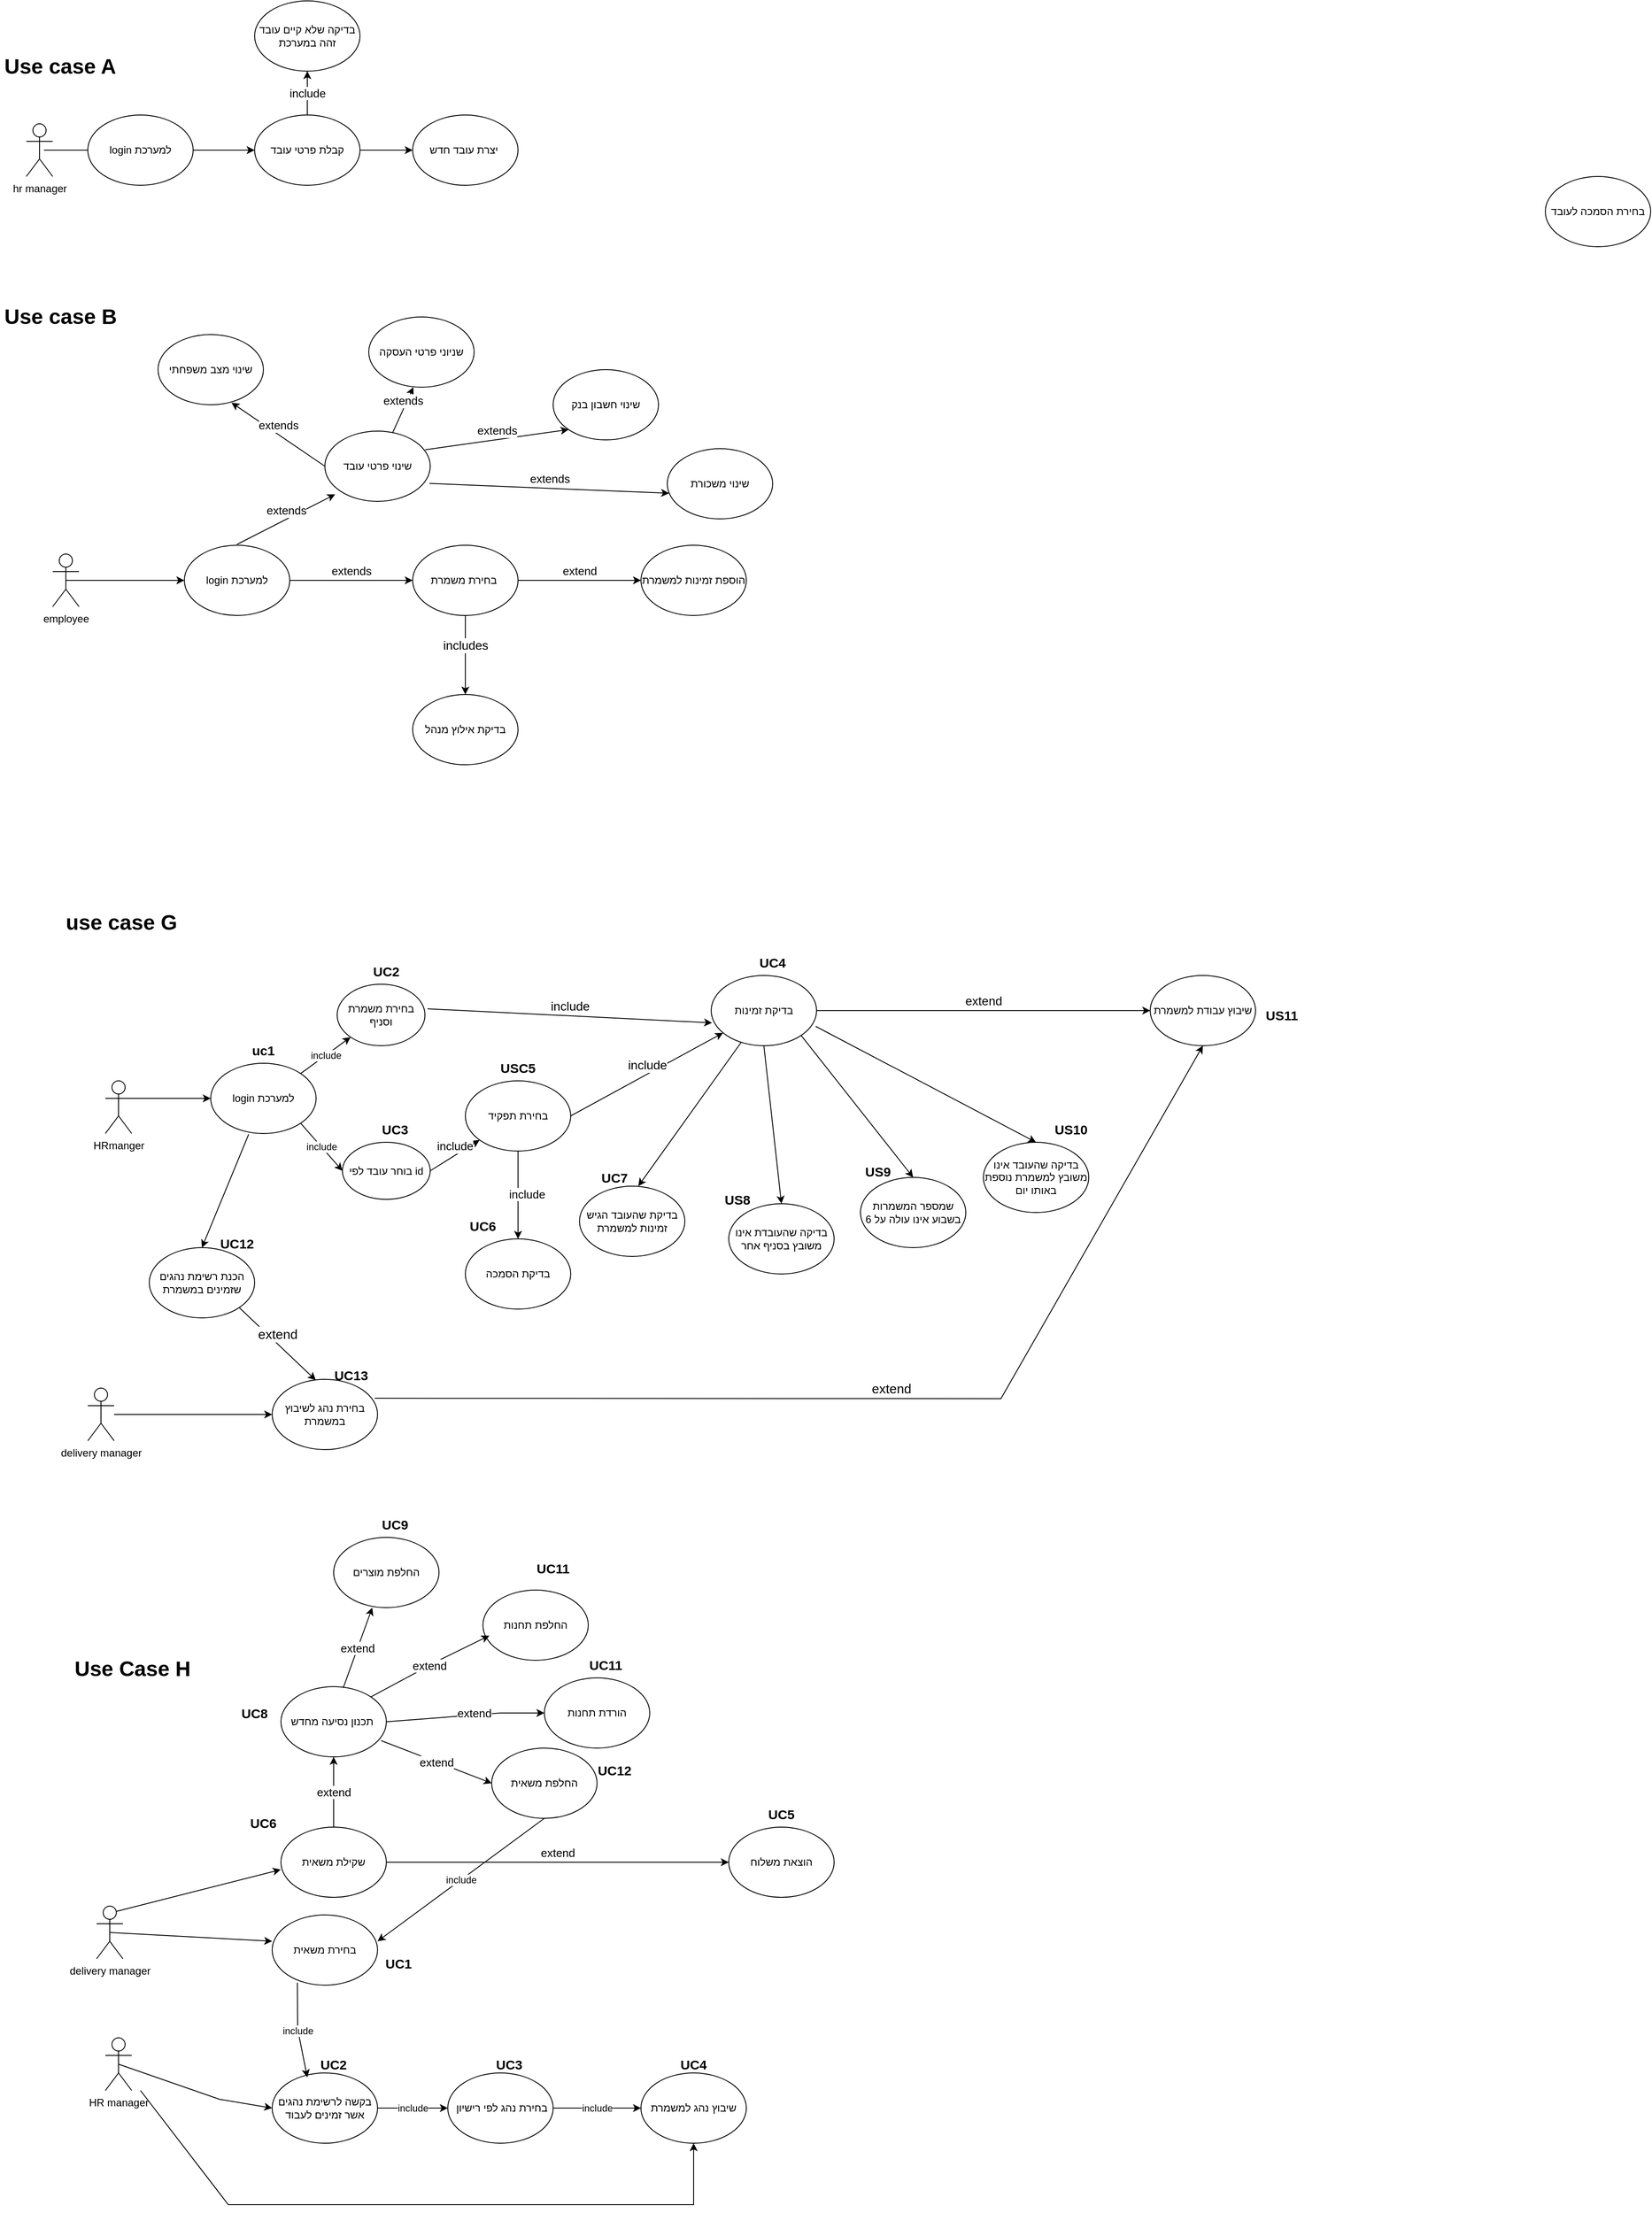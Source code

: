 <mxfile version="21.2.2" type="device">
  <diagram name="‫עמוד-1‬" id="9fCrIvGuDCoZxuhEc6fo">
    <mxGraphModel dx="1290" dy="1750" grid="1" gridSize="10" guides="1" tooltips="1" connect="1" arrows="1" fold="1" page="1" pageScale="1" pageWidth="827" pageHeight="1169" math="0" shadow="0">
      <root>
        <mxCell id="0" />
        <mxCell id="1" parent="0" />
        <mxCell id="LQusZBxUrNY0tpM4PHE5-1" value="HRmanger" style="shape=umlActor;verticalLabelPosition=bottom;verticalAlign=top;html=1;outlineConnect=0;" parent="1" vertex="1">
          <mxGeometry x="120" y="530" width="30" height="60" as="geometry" />
        </mxCell>
        <mxCell id="LQusZBxUrNY0tpM4PHE5-2" value="" style="endArrow=classic;html=1;rounded=0;" parent="1" edge="1">
          <mxGeometry width="50" height="50" relative="1" as="geometry">
            <mxPoint x="140" y="550" as="sourcePoint" />
            <mxPoint x="240" y="550" as="targetPoint" />
          </mxGeometry>
        </mxCell>
        <mxCell id="LQusZBxUrNY0tpM4PHE5-3" value="login למערכת" style="ellipse;whiteSpace=wrap;html=1;" parent="1" vertex="1">
          <mxGeometry x="240" y="510" width="120" height="80" as="geometry" />
        </mxCell>
        <mxCell id="LQusZBxUrNY0tpM4PHE5-5" value="include" style="endArrow=classic;html=1;rounded=0;exitX=1;exitY=1;exitDx=0;exitDy=0;entryX=0;entryY=0.5;entryDx=0;entryDy=0;" parent="1" source="LQusZBxUrNY0tpM4PHE5-3" target="LQusZBxUrNY0tpM4PHE5-8" edge="1">
          <mxGeometry width="50" height="50" relative="1" as="geometry">
            <mxPoint x="460" y="590" as="sourcePoint" />
            <mxPoint x="470" y="550" as="targetPoint" />
          </mxGeometry>
        </mxCell>
        <mxCell id="LQusZBxUrNY0tpM4PHE5-6" value="include" style="endArrow=classic;html=1;rounded=0;exitX=1;exitY=0;exitDx=0;exitDy=0;" parent="1" source="LQusZBxUrNY0tpM4PHE5-3" target="LQusZBxUrNY0tpM4PHE5-7" edge="1">
          <mxGeometry width="50" height="50" relative="1" as="geometry">
            <mxPoint x="342" y="578" as="sourcePoint" />
            <mxPoint x="430" y="630" as="targetPoint" />
          </mxGeometry>
        </mxCell>
        <mxCell id="LQusZBxUrNY0tpM4PHE5-7" value="בחירת משמרת וסניף" style="ellipse;whiteSpace=wrap;html=1;" parent="1" vertex="1">
          <mxGeometry x="384" y="420" width="100" height="70" as="geometry" />
        </mxCell>
        <mxCell id="LQusZBxUrNY0tpM4PHE5-8" value="בוחר עובד לפי id" style="ellipse;whiteSpace=wrap;html=1;" parent="1" vertex="1">
          <mxGeometry x="390" y="600" width="100" height="65" as="geometry" />
        </mxCell>
        <mxCell id="LQusZBxUrNY0tpM4PHE5-11" value="include" style="endArrow=classic;html=1;rounded=0;exitX=1.03;exitY=0.4;exitDx=0;exitDy=0;exitPerimeter=0;entryX=0.008;entryY=0.675;entryDx=0;entryDy=0;entryPerimeter=0;verticalAlign=bottom;fontSize=14;" parent="1" source="LQusZBxUrNY0tpM4PHE5-7" target="LQusZBxUrNY0tpM4PHE5-13" edge="1">
          <mxGeometry x="-0.001" width="50" height="50" relative="1" as="geometry">
            <mxPoint x="580" y="530" as="sourcePoint" />
            <mxPoint x="630" y="490" as="targetPoint" />
            <mxPoint as="offset" />
          </mxGeometry>
        </mxCell>
        <mxCell id="LQusZBxUrNY0tpM4PHE5-13" value="בדיקת זמינות" style="ellipse;whiteSpace=wrap;html=1;" parent="1" vertex="1">
          <mxGeometry x="810" y="410" width="120" height="80" as="geometry" />
        </mxCell>
        <mxCell id="LQusZBxUrNY0tpM4PHE5-16" value="בחירת תפקיד" style="ellipse;whiteSpace=wrap;html=1;" parent="1" vertex="1">
          <mxGeometry x="530" y="530" width="120" height="80" as="geometry" />
        </mxCell>
        <mxCell id="LQusZBxUrNY0tpM4PHE5-17" value="include" style="endArrow=classic;html=1;rounded=0;exitX=0.5;exitY=1;exitDx=0;exitDy=0;entryX=0.5;entryY=0;entryDx=0;entryDy=0;fontSize=13;" parent="1" source="LQusZBxUrNY0tpM4PHE5-16" target="LQusZBxUrNY0tpM4PHE5-18" edge="1">
          <mxGeometry y="10" width="50" height="50" relative="1" as="geometry">
            <mxPoint x="860" y="590" as="sourcePoint" />
            <mxPoint x="930" y="570" as="targetPoint" />
            <mxPoint y="-1" as="offset" />
          </mxGeometry>
        </mxCell>
        <mxCell id="LQusZBxUrNY0tpM4PHE5-18" value="בדיקת הסמכה" style="ellipse;whiteSpace=wrap;html=1;" parent="1" vertex="1">
          <mxGeometry x="530" y="710" width="120" height="80" as="geometry" />
        </mxCell>
        <mxCell id="LQusZBxUrNY0tpM4PHE5-19" value="extend" style="endArrow=classic;html=1;rounded=0;exitX=1;exitY=0.5;exitDx=0;exitDy=0;entryX=0;entryY=0.5;entryDx=0;entryDy=0;fontSize=14;verticalAlign=bottom;" parent="1" source="LQusZBxUrNY0tpM4PHE5-13" target="LQusZBxUrNY0tpM4PHE5-20" edge="1">
          <mxGeometry width="50" height="50" relative="1" as="geometry">
            <mxPoint x="840" y="460" as="sourcePoint" />
            <mxPoint x="1170" y="450" as="targetPoint" />
            <Array as="points">
              <mxPoint x="1070" y="450" />
            </Array>
          </mxGeometry>
        </mxCell>
        <mxCell id="LQusZBxUrNY0tpM4PHE5-20" value="שיבוץ עבודת למשמרת" style="ellipse;whiteSpace=wrap;html=1;" parent="1" vertex="1">
          <mxGeometry x="1310" y="410" width="120" height="80" as="geometry" />
        </mxCell>
        <mxCell id="LQusZBxUrNY0tpM4PHE5-21" value="" style="endArrow=classic;html=1;rounded=0;entryX=0.558;entryY=0;entryDx=0;entryDy=0;entryPerimeter=0;" parent="1" source="LQusZBxUrNY0tpM4PHE5-13" target="LQusZBxUrNY0tpM4PHE5-25" edge="1">
          <mxGeometry width="50" height="50" relative="1" as="geometry">
            <mxPoint x="650" y="500" as="sourcePoint" />
            <mxPoint x="550" y="640" as="targetPoint" />
          </mxGeometry>
        </mxCell>
        <mxCell id="LQusZBxUrNY0tpM4PHE5-22" value="" style="endArrow=classic;html=1;rounded=0;exitX=0.5;exitY=1;exitDx=0;exitDy=0;entryX=0.5;entryY=0;entryDx=0;entryDy=0;" parent="1" source="LQusZBxUrNY0tpM4PHE5-13" target="LQusZBxUrNY0tpM4PHE5-26" edge="1">
          <mxGeometry width="50" height="50" relative="1" as="geometry">
            <mxPoint x="860" y="690" as="sourcePoint" />
            <mxPoint x="670" y="680" as="targetPoint" />
          </mxGeometry>
        </mxCell>
        <mxCell id="LQusZBxUrNY0tpM4PHE5-23" value="" style="endArrow=classic;html=1;rounded=0;exitX=0.992;exitY=0.725;exitDx=0;exitDy=0;entryX=0.5;entryY=0;entryDx=0;entryDy=0;exitPerimeter=0;" parent="1" source="LQusZBxUrNY0tpM4PHE5-13" target="LQusZBxUrNY0tpM4PHE5-28" edge="1">
          <mxGeometry width="50" height="50" relative="1" as="geometry">
            <mxPoint x="860" y="690" as="sourcePoint" />
            <mxPoint x="900" y="640" as="targetPoint" />
          </mxGeometry>
        </mxCell>
        <mxCell id="LQusZBxUrNY0tpM4PHE5-24" value="" style="endArrow=classic;html=1;rounded=0;exitX=1;exitY=1;exitDx=0;exitDy=0;entryX=0.5;entryY=0;entryDx=0;entryDy=0;" parent="1" source="LQusZBxUrNY0tpM4PHE5-13" target="LQusZBxUrNY0tpM4PHE5-27" edge="1">
          <mxGeometry width="50" height="50" relative="1" as="geometry">
            <mxPoint x="860" y="690" as="sourcePoint" />
            <mxPoint x="820" y="670" as="targetPoint" />
          </mxGeometry>
        </mxCell>
        <mxCell id="LQusZBxUrNY0tpM4PHE5-25" value="בדיקת שהעובד הגיש זמינות למשמרת" style="ellipse;whiteSpace=wrap;html=1;" parent="1" vertex="1">
          <mxGeometry x="660" y="650" width="120" height="80" as="geometry" />
        </mxCell>
        <mxCell id="LQusZBxUrNY0tpM4PHE5-26" value="בדיקה שהעובדת אינו משובץ בסניף אחר" style="ellipse;whiteSpace=wrap;html=1;" parent="1" vertex="1">
          <mxGeometry x="830" y="670" width="120" height="80" as="geometry" />
        </mxCell>
        <mxCell id="LQusZBxUrNY0tpM4PHE5-27" value="שמספר המשמרות בשבוע אינו עולה על 6" style="ellipse;whiteSpace=wrap;html=1;" parent="1" vertex="1">
          <mxGeometry x="980" y="640" width="120" height="80" as="geometry" />
        </mxCell>
        <mxCell id="LQusZBxUrNY0tpM4PHE5-28" value="בדיקה שהעובד אינו משובץ למשמרת נוספת באותו יום" style="ellipse;whiteSpace=wrap;html=1;" parent="1" vertex="1">
          <mxGeometry x="1120" y="600" width="120" height="80" as="geometry" />
        </mxCell>
        <mxCell id="LQusZBxUrNY0tpM4PHE5-29" value="include" style="endArrow=classic;html=1;rounded=0;exitX=1;exitY=0.5;exitDx=0;exitDy=0;fontSize=13;verticalAlign=bottom;" parent="1" source="LQusZBxUrNY0tpM4PHE5-8" target="LQusZBxUrNY0tpM4PHE5-16" edge="1">
          <mxGeometry width="50" height="50" relative="1" as="geometry">
            <mxPoint x="510" y="660" as="sourcePoint" />
            <mxPoint x="560" y="610" as="targetPoint" />
          </mxGeometry>
        </mxCell>
        <mxCell id="LQusZBxUrNY0tpM4PHE5-30" value="include" style="endArrow=classic;html=1;rounded=0;exitX=1;exitY=0.5;exitDx=0;exitDy=0;verticalAlign=bottom;fontSize=14;" parent="1" source="LQusZBxUrNY0tpM4PHE5-16" target="LQusZBxUrNY0tpM4PHE5-13" edge="1">
          <mxGeometry x="0.002" width="50" height="50" relative="1" as="geometry">
            <mxPoint x="510" y="660" as="sourcePoint" />
            <mxPoint x="560" y="610" as="targetPoint" />
            <mxPoint as="offset" />
          </mxGeometry>
        </mxCell>
        <mxCell id="LQusZBxUrNY0tpM4PHE5-31" value="delivery manager" style="shape=umlActor;verticalLabelPosition=bottom;verticalAlign=top;html=1;outlineConnect=0;" parent="1" vertex="1">
          <mxGeometry x="100" y="880" width="30" height="60" as="geometry" />
        </mxCell>
        <mxCell id="LQusZBxUrNY0tpM4PHE5-32" value="הכנת רשימת נהגים שזמינים במשמרת" style="ellipse;whiteSpace=wrap;html=1;" parent="1" vertex="1">
          <mxGeometry x="170" y="720" width="120" height="80" as="geometry" />
        </mxCell>
        <mxCell id="LQusZBxUrNY0tpM4PHE5-33" value="" style="endArrow=classic;html=1;rounded=0;entryX=0.5;entryY=0;entryDx=0;entryDy=0;exitX=0.36;exitY=1.012;exitDx=0;exitDy=0;exitPerimeter=0;" parent="1" source="LQusZBxUrNY0tpM4PHE5-3" target="LQusZBxUrNY0tpM4PHE5-32" edge="1">
          <mxGeometry width="50" height="50" relative="1" as="geometry">
            <mxPoint x="440" y="840" as="sourcePoint" />
            <mxPoint x="490" y="790" as="targetPoint" />
          </mxGeometry>
        </mxCell>
        <mxCell id="LQusZBxUrNY0tpM4PHE5-35" value="בחירת נהג לשיבוץ במשמרת" style="ellipse;whiteSpace=wrap;html=1;" parent="1" vertex="1">
          <mxGeometry x="310" y="870" width="120" height="80" as="geometry" />
        </mxCell>
        <mxCell id="LQusZBxUrNY0tpM4PHE5-36" value="" style="endArrow=classic;html=1;rounded=0;entryX=0;entryY=0.5;entryDx=0;entryDy=0;" parent="1" source="LQusZBxUrNY0tpM4PHE5-31" target="LQusZBxUrNY0tpM4PHE5-35" edge="1">
          <mxGeometry width="50" height="50" relative="1" as="geometry">
            <mxPoint x="440" y="820" as="sourcePoint" />
            <mxPoint x="490" y="770" as="targetPoint" />
          </mxGeometry>
        </mxCell>
        <mxCell id="LQusZBxUrNY0tpM4PHE5-37" value="extend" style="endArrow=classic;html=1;rounded=0;exitX=0.973;exitY=0.269;exitDx=0;exitDy=0;exitPerimeter=0;entryX=0.5;entryY=1;entryDx=0;entryDy=0;fontSize=15;verticalAlign=bottom;" parent="1" source="LQusZBxUrNY0tpM4PHE5-35" target="LQusZBxUrNY0tpM4PHE5-20" edge="1">
          <mxGeometry width="50" height="50" relative="1" as="geometry">
            <mxPoint x="440" y="820" as="sourcePoint" />
            <mxPoint x="1210" y="970" as="targetPoint" />
            <Array as="points">
              <mxPoint x="1140" y="892" />
            </Array>
          </mxGeometry>
        </mxCell>
        <mxCell id="LQusZBxUrNY0tpM4PHE5-38" value="extend" style="endArrow=classic;html=1;rounded=0;entryX=0.414;entryY=0.012;entryDx=0;entryDy=0;fontSize=15;verticalAlign=bottom;exitX=1;exitY=1;exitDx=0;exitDy=0;entryPerimeter=0;" parent="1" source="LQusZBxUrNY0tpM4PHE5-32" target="LQusZBxUrNY0tpM4PHE5-35" edge="1">
          <mxGeometry width="50" height="50" relative="1" as="geometry">
            <mxPoint x="230" y="800" as="sourcePoint" />
            <mxPoint x="340" y="770" as="targetPoint" />
          </mxGeometry>
        </mxCell>
        <mxCell id="LQusZBxUrNY0tpM4PHE5-42" value="&lt;h1&gt;use case G&lt;/h1&gt;" style="text;html=1;strokeColor=none;fillColor=none;spacing=5;spacingTop=-20;whiteSpace=wrap;overflow=hidden;rounded=0;" parent="1" vertex="1">
          <mxGeometry x="70" y="330" width="190" height="120" as="geometry" />
        </mxCell>
        <mxCell id="LQusZBxUrNY0tpM4PHE5-44" value="&lt;h1&gt;Use case A&lt;/h1&gt;" style="text;html=1;strokeColor=none;fillColor=none;spacing=5;spacingTop=-20;whiteSpace=wrap;overflow=hidden;rounded=0;" parent="1" vertex="1">
          <mxGeometry y="-645" width="190" height="120" as="geometry" />
        </mxCell>
        <mxCell id="LQusZBxUrNY0tpM4PHE5-45" value="hr manager" style="shape=umlActor;verticalLabelPosition=bottom;verticalAlign=top;html=1;outlineConnect=0;" parent="1" vertex="1">
          <mxGeometry x="30" y="-560" width="30" height="60" as="geometry" />
        </mxCell>
        <mxCell id="LQusZBxUrNY0tpM4PHE5-46" value="" style="endArrow=classic;html=1;rounded=0;" parent="1" edge="1">
          <mxGeometry width="50" height="50" relative="1" as="geometry">
            <mxPoint x="50" y="-530" as="sourcePoint" />
            <mxPoint x="150" y="-530" as="targetPoint" />
          </mxGeometry>
        </mxCell>
        <mxCell id="LQusZBxUrNY0tpM4PHE5-47" value="login למערכת" style="ellipse;whiteSpace=wrap;html=1;" parent="1" vertex="1">
          <mxGeometry x="100" y="-570" width="120" height="80" as="geometry" />
        </mxCell>
        <mxCell id="LQusZBxUrNY0tpM4PHE5-48" value="" style="endArrow=classic;html=1;rounded=0;exitX=1;exitY=0.5;exitDx=0;exitDy=0;entryX=0;entryY=0.5;entryDx=0;entryDy=0;" parent="1" source="LQusZBxUrNY0tpM4PHE5-47" target="LQusZBxUrNY0tpM4PHE5-74" edge="1">
          <mxGeometry width="50" height="50" relative="1" as="geometry">
            <mxPoint x="380" y="-500" as="sourcePoint" />
            <mxPoint x="430" y="-530" as="targetPoint" />
          </mxGeometry>
        </mxCell>
        <mxCell id="LQusZBxUrNY0tpM4PHE5-49" value="יצרת עובד חדש&amp;nbsp;" style="ellipse;whiteSpace=wrap;html=1;" parent="1" vertex="1">
          <mxGeometry x="470" y="-570" width="120" height="80" as="geometry" />
        </mxCell>
        <mxCell id="LQusZBxUrNY0tpM4PHE5-50" value="include" style="endArrow=classic;html=1;rounded=0;exitX=0.5;exitY=0;exitDx=0;exitDy=0;fontSize=13;" parent="1" source="LQusZBxUrNY0tpM4PHE5-74" target="LQusZBxUrNY0tpM4PHE5-51" edge="1">
          <mxGeometry width="50" height="50" relative="1" as="geometry">
            <mxPoint x="380" y="-500" as="sourcePoint" />
            <mxPoint x="430" y="-640" as="targetPoint" />
          </mxGeometry>
        </mxCell>
        <mxCell id="LQusZBxUrNY0tpM4PHE5-51" value="בדיקה שלא קיים עובד זהה במערכת" style="ellipse;whiteSpace=wrap;html=1;" parent="1" vertex="1">
          <mxGeometry x="290" y="-700" width="120" height="80" as="geometry" />
        </mxCell>
        <mxCell id="LQusZBxUrNY0tpM4PHE5-65" value="employee" style="shape=umlActor;verticalLabelPosition=bottom;verticalAlign=top;html=1;outlineConnect=0;" parent="1" vertex="1">
          <mxGeometry x="60" y="-70" width="30" height="60" as="geometry" />
        </mxCell>
        <mxCell id="LQusZBxUrNY0tpM4PHE5-66" value="" style="endArrow=classic;html=1;rounded=0;exitX=0.5;exitY=0.5;exitDx=0;exitDy=0;exitPerimeter=0;entryX=0;entryY=0.5;entryDx=0;entryDy=0;" parent="1" source="LQusZBxUrNY0tpM4PHE5-65" target="LQusZBxUrNY0tpM4PHE5-67" edge="1">
          <mxGeometry width="50" height="50" relative="1" as="geometry">
            <mxPoint x="90" y="10" as="sourcePoint" />
            <mxPoint x="190" y="10" as="targetPoint" />
            <Array as="points" />
          </mxGeometry>
        </mxCell>
        <mxCell id="LQusZBxUrNY0tpM4PHE5-67" value="login למערכת" style="ellipse;whiteSpace=wrap;html=1;" parent="1" vertex="1">
          <mxGeometry x="210" y="-80" width="120" height="80" as="geometry" />
        </mxCell>
        <mxCell id="LQusZBxUrNY0tpM4PHE5-68" value="extends" style="endArrow=classic;html=1;rounded=0;exitX=1;exitY=0.5;exitDx=0;exitDy=0;fontSize=13;verticalAlign=bottom;" parent="1" source="LQusZBxUrNY0tpM4PHE5-67" target="LQusZBxUrNY0tpM4PHE5-69" edge="1">
          <mxGeometry width="50" height="50" relative="1" as="geometry">
            <mxPoint x="450" y="20" as="sourcePoint" />
            <mxPoint x="490" y="-40" as="targetPoint" />
          </mxGeometry>
        </mxCell>
        <mxCell id="LQusZBxUrNY0tpM4PHE5-69" value="בחירת משמרת&amp;nbsp;" style="ellipse;whiteSpace=wrap;html=1;" parent="1" vertex="1">
          <mxGeometry x="470" y="-80" width="120" height="80" as="geometry" />
        </mxCell>
        <mxCell id="LQusZBxUrNY0tpM4PHE5-70" value="includes" style="endArrow=classic;html=1;rounded=0;exitX=0.5;exitY=1;exitDx=0;exitDy=0;entryX=0.5;entryY=0;entryDx=0;entryDy=0;fontSize=14;horizontal=1;verticalAlign=bottom;" parent="1" source="LQusZBxUrNY0tpM4PHE5-69" target="LQusZBxUrNY0tpM4PHE5-73" edge="1">
          <mxGeometry width="50" height="50" relative="1" as="geometry">
            <mxPoint x="450" y="140" as="sourcePoint" />
            <mxPoint x="530" y="90" as="targetPoint" />
          </mxGeometry>
        </mxCell>
        <mxCell id="LQusZBxUrNY0tpM4PHE5-71" value="extend" style="endArrow=classic;html=1;rounded=0;exitX=1;exitY=0.5;exitDx=0;exitDy=0;fontSize=13;verticalAlign=bottom;" parent="1" source="LQusZBxUrNY0tpM4PHE5-69" edge="1">
          <mxGeometry width="50" height="50" relative="1" as="geometry">
            <mxPoint x="450" y="140" as="sourcePoint" />
            <mxPoint x="730" y="-40" as="targetPoint" />
          </mxGeometry>
        </mxCell>
        <mxCell id="LQusZBxUrNY0tpM4PHE5-72" value="הוספת זמינות למשמרת" style="ellipse;whiteSpace=wrap;html=1;" parent="1" vertex="1">
          <mxGeometry x="730" y="-80" width="120" height="80" as="geometry" />
        </mxCell>
        <mxCell id="LQusZBxUrNY0tpM4PHE5-73" value="בדיקת אילוץ מנהל" style="ellipse;whiteSpace=wrap;html=1;" parent="1" vertex="1">
          <mxGeometry x="470" y="90" width="120" height="80" as="geometry" />
        </mxCell>
        <mxCell id="LQusZBxUrNY0tpM4PHE5-74" value="קבלת פרטי עובד" style="ellipse;whiteSpace=wrap;html=1;" parent="1" vertex="1">
          <mxGeometry x="290" y="-570" width="120" height="80" as="geometry" />
        </mxCell>
        <mxCell id="LQusZBxUrNY0tpM4PHE5-76" value="" style="endArrow=classic;html=1;rounded=0;exitX=1;exitY=0.5;exitDx=0;exitDy=0;entryX=0;entryY=0.5;entryDx=0;entryDy=0;" parent="1" source="LQusZBxUrNY0tpM4PHE5-74" target="LQusZBxUrNY0tpM4PHE5-49" edge="1">
          <mxGeometry width="50" height="50" relative="1" as="geometry">
            <mxPoint x="530" y="-480" as="sourcePoint" />
            <mxPoint x="580" y="-530" as="targetPoint" />
          </mxGeometry>
        </mxCell>
        <mxCell id="LQusZBxUrNY0tpM4PHE5-82" value="בחירת הסמכה לעובד" style="ellipse;whiteSpace=wrap;html=1;" parent="1" vertex="1">
          <mxGeometry x="1760" y="-500" width="120" height="80" as="geometry" />
        </mxCell>
        <mxCell id="LQusZBxUrNY0tpM4PHE5-85" value="&lt;h1&gt;Use case B&lt;/h1&gt;" style="text;html=1;strokeColor=none;fillColor=none;spacing=5;spacingTop=-20;whiteSpace=wrap;overflow=hidden;rounded=0;" parent="1" vertex="1">
          <mxGeometry y="-360" width="190" height="120" as="geometry" />
        </mxCell>
        <mxCell id="LQusZBxUrNY0tpM4PHE5-86" value="uc1" style="text;html=1;strokeColor=none;fillColor=none;align=center;verticalAlign=middle;whiteSpace=wrap;rounded=0;fontSize=15;fontStyle=1" parent="1" vertex="1">
          <mxGeometry x="270" y="480" width="60" height="30" as="geometry" />
        </mxCell>
        <mxCell id="LQusZBxUrNY0tpM4PHE5-87" value="UC2" style="text;html=1;strokeColor=none;fillColor=none;align=center;verticalAlign=middle;whiteSpace=wrap;rounded=0;fontSize=15;fontStyle=1" parent="1" vertex="1">
          <mxGeometry x="410" y="390" width="60" height="30" as="geometry" />
        </mxCell>
        <mxCell id="LQusZBxUrNY0tpM4PHE5-88" value="UC3" style="text;html=1;strokeColor=none;fillColor=none;align=center;verticalAlign=middle;whiteSpace=wrap;rounded=0;fontSize=15;fontStyle=1" parent="1" vertex="1">
          <mxGeometry x="420" y="570" width="60" height="30" as="geometry" />
        </mxCell>
        <mxCell id="LQusZBxUrNY0tpM4PHE5-89" value="UC4" style="text;html=1;strokeColor=none;fillColor=none;align=center;verticalAlign=middle;whiteSpace=wrap;rounded=0;fontSize=15;fontStyle=1" parent="1" vertex="1">
          <mxGeometry x="850" y="380" width="60" height="30" as="geometry" />
        </mxCell>
        <mxCell id="LQusZBxUrNY0tpM4PHE5-90" value="USC5" style="text;html=1;strokeColor=none;fillColor=none;align=center;verticalAlign=middle;whiteSpace=wrap;rounded=0;fontSize=15;fontStyle=1" parent="1" vertex="1">
          <mxGeometry x="560" y="500" width="60" height="30" as="geometry" />
        </mxCell>
        <mxCell id="LQusZBxUrNY0tpM4PHE5-91" value="UC6" style="text;html=1;strokeColor=none;fillColor=none;align=center;verticalAlign=middle;whiteSpace=wrap;rounded=0;fontSize=15;fontStyle=1" parent="1" vertex="1">
          <mxGeometry x="520" y="680" width="60" height="30" as="geometry" />
        </mxCell>
        <mxCell id="LQusZBxUrNY0tpM4PHE5-92" value="UC7" style="text;html=1;strokeColor=none;fillColor=none;align=center;verticalAlign=middle;whiteSpace=wrap;rounded=0;fontSize=15;fontStyle=1" parent="1" vertex="1">
          <mxGeometry x="670" y="625" width="60" height="30" as="geometry" />
        </mxCell>
        <mxCell id="LQusZBxUrNY0tpM4PHE5-93" value="US8" style="text;html=1;strokeColor=none;fillColor=none;align=center;verticalAlign=middle;whiteSpace=wrap;rounded=0;fontSize=15;fontStyle=1" parent="1" vertex="1">
          <mxGeometry x="810" y="650" width="60" height="30" as="geometry" />
        </mxCell>
        <mxCell id="LQusZBxUrNY0tpM4PHE5-94" value="US9" style="text;html=1;strokeColor=none;fillColor=none;align=center;verticalAlign=middle;whiteSpace=wrap;rounded=0;fontSize=15;fontStyle=1" parent="1" vertex="1">
          <mxGeometry x="970" y="617.5" width="60" height="30" as="geometry" />
        </mxCell>
        <mxCell id="LQusZBxUrNY0tpM4PHE5-95" value="US10" style="text;html=1;strokeColor=none;fillColor=none;align=center;verticalAlign=middle;whiteSpace=wrap;rounded=0;fontSize=15;fontStyle=1" parent="1" vertex="1">
          <mxGeometry x="1190" y="570" width="60" height="30" as="geometry" />
        </mxCell>
        <mxCell id="LQusZBxUrNY0tpM4PHE5-96" value="US11" style="text;html=1;strokeColor=none;fillColor=none;align=center;verticalAlign=middle;whiteSpace=wrap;rounded=0;fontSize=15;fontStyle=1" parent="1" vertex="1">
          <mxGeometry x="1430" y="440" width="60" height="30" as="geometry" />
        </mxCell>
        <mxCell id="LQusZBxUrNY0tpM4PHE5-97" value="UC12" style="text;html=1;strokeColor=none;fillColor=none;align=center;verticalAlign=middle;whiteSpace=wrap;rounded=0;fontSize=15;fontStyle=1" parent="1" vertex="1">
          <mxGeometry x="240" y="700" width="60" height="30" as="geometry" />
        </mxCell>
        <mxCell id="LQusZBxUrNY0tpM4PHE5-98" value="UC13" style="text;html=1;strokeColor=none;fillColor=none;align=center;verticalAlign=middle;whiteSpace=wrap;rounded=0;fontSize=15;fontStyle=1" parent="1" vertex="1">
          <mxGeometry x="370" y="850" width="60" height="30" as="geometry" />
        </mxCell>
        <mxCell id="LQusZBxUrNY0tpM4PHE5-99" value="&lt;h1&gt;Use Case H&lt;/h1&gt;" style="text;html=1;strokeColor=none;fillColor=none;spacing=5;spacingTop=-20;whiteSpace=wrap;overflow=hidden;rounded=0;" parent="1" vertex="1">
          <mxGeometry x="80" y="1180" width="190" height="120" as="geometry" />
        </mxCell>
        <mxCell id="LQusZBxUrNY0tpM4PHE5-100" value="delivery manager" style="shape=umlActor;verticalLabelPosition=bottom;verticalAlign=top;html=1;outlineConnect=0;" parent="1" vertex="1">
          <mxGeometry x="110" y="1470" width="30" height="60" as="geometry" />
        </mxCell>
        <mxCell id="LQusZBxUrNY0tpM4PHE5-102" value="" style="endArrow=classic;html=1;rounded=0;exitX=0.5;exitY=0.5;exitDx=0;exitDy=0;exitPerimeter=0;entryX=0;entryY=0.375;entryDx=0;entryDy=0;entryPerimeter=0;" parent="1" source="LQusZBxUrNY0tpM4PHE5-100" target="LQusZBxUrNY0tpM4PHE5-104" edge="1">
          <mxGeometry width="50" height="50" relative="1" as="geometry">
            <mxPoint x="160" y="1260" as="sourcePoint" />
            <mxPoint x="230" y="1200" as="targetPoint" />
          </mxGeometry>
        </mxCell>
        <mxCell id="LQusZBxUrNY0tpM4PHE5-103" value="" style="endArrow=classic;html=1;rounded=0;exitX=0.75;exitY=0.1;exitDx=0;exitDy=0;exitPerimeter=0;entryX=-0.002;entryY=0.605;entryDx=0;entryDy=0;entryPerimeter=0;" parent="1" source="LQusZBxUrNY0tpM4PHE5-100" target="LQusZBxUrNY0tpM4PHE5-105" edge="1">
          <mxGeometry width="50" height="50" relative="1" as="geometry">
            <mxPoint x="160" y="1260" as="sourcePoint" />
            <mxPoint x="290" y="1100" as="targetPoint" />
          </mxGeometry>
        </mxCell>
        <mxCell id="LQusZBxUrNY0tpM4PHE5-104" value="בחירת משאית" style="ellipse;whiteSpace=wrap;html=1;" parent="1" vertex="1">
          <mxGeometry x="310" y="1480" width="120" height="80" as="geometry" />
        </mxCell>
        <mxCell id="LQusZBxUrNY0tpM4PHE5-105" value="שקילת משאית" style="ellipse;whiteSpace=wrap;html=1;" parent="1" vertex="1">
          <mxGeometry x="320" y="1380" width="120" height="80" as="geometry" />
        </mxCell>
        <mxCell id="LQusZBxUrNY0tpM4PHE5-106" value="extend" style="endArrow=classic;html=1;rounded=0;exitX=1;exitY=0.5;exitDx=0;exitDy=0;fontSize=13;verticalAlign=bottom;" parent="1" source="LQusZBxUrNY0tpM4PHE5-105" target="LQusZBxUrNY0tpM4PHE5-107" edge="1">
          <mxGeometry width="50" height="50" relative="1" as="geometry">
            <mxPoint x="460" y="1380" as="sourcePoint" />
            <mxPoint x="710" y="1250" as="targetPoint" />
          </mxGeometry>
        </mxCell>
        <mxCell id="LQusZBxUrNY0tpM4PHE5-107" value="הוצאת משלוח" style="ellipse;whiteSpace=wrap;html=1;" parent="1" vertex="1">
          <mxGeometry x="830" y="1380" width="120" height="80" as="geometry" />
        </mxCell>
        <mxCell id="LQusZBxUrNY0tpM4PHE5-108" value="extend" style="endArrow=classic;html=1;rounded=0;exitX=0.5;exitY=0;exitDx=0;exitDy=0;fontSize=13;" parent="1" source="LQusZBxUrNY0tpM4PHE5-105" target="LQusZBxUrNY0tpM4PHE5-109" edge="1">
          <mxGeometry width="50" height="50" relative="1" as="geometry">
            <mxPoint x="460" y="1380" as="sourcePoint" />
            <mxPoint x="430" y="1290" as="targetPoint" />
          </mxGeometry>
        </mxCell>
        <mxCell id="LQusZBxUrNY0tpM4PHE5-109" value="תכנון נסיעה מחדש&amp;nbsp;" style="ellipse;whiteSpace=wrap;html=1;" parent="1" vertex="1">
          <mxGeometry x="320" y="1220" width="120" height="80" as="geometry" />
        </mxCell>
        <mxCell id="LQusZBxUrNY0tpM4PHE5-110" value="extend" style="endArrow=classic;html=1;rounded=0;entryX=0;entryY=0.5;entryDx=0;entryDy=0;exitX=0.951;exitY=0.769;exitDx=0;exitDy=0;exitPerimeter=0;fontSize=13;" parent="1" source="LQusZBxUrNY0tpM4PHE5-109" target="LQusZBxUrNY0tpM4PHE5-112" edge="1">
          <mxGeometry width="50" height="50" relative="1" as="geometry">
            <mxPoint x="420" y="1270" as="sourcePoint" />
            <mxPoint x="610" y="1330" as="targetPoint" />
          </mxGeometry>
        </mxCell>
        <mxCell id="LQusZBxUrNY0tpM4PHE5-111" value="extend" style="endArrow=classic;html=1;rounded=0;exitX=1;exitY=0.5;exitDx=0;exitDy=0;fontSize=13;" parent="1" source="LQusZBxUrNY0tpM4PHE5-109" edge="1">
          <mxGeometry x="0.114" y="2" width="50" height="50" relative="1" as="geometry">
            <mxPoint x="460" y="1380" as="sourcePoint" />
            <mxPoint x="620" y="1250" as="targetPoint" />
            <Array as="points">
              <mxPoint x="570" y="1250" />
            </Array>
            <mxPoint as="offset" />
          </mxGeometry>
        </mxCell>
        <mxCell id="LQusZBxUrNY0tpM4PHE5-112" value="החלפת משאית" style="ellipse;whiteSpace=wrap;html=1;" parent="1" vertex="1">
          <mxGeometry x="560" y="1290" width="120" height="80" as="geometry" />
        </mxCell>
        <mxCell id="LQusZBxUrNY0tpM4PHE5-113" value="הורדת תחנות" style="ellipse;whiteSpace=wrap;html=1;" parent="1" vertex="1">
          <mxGeometry x="620" y="1210" width="120" height="80" as="geometry" />
        </mxCell>
        <mxCell id="LQusZBxUrNY0tpM4PHE5-114" value="החלפת תחנות" style="ellipse;whiteSpace=wrap;html=1;" parent="1" vertex="1">
          <mxGeometry x="550" y="1110" width="120" height="80" as="geometry" />
        </mxCell>
        <mxCell id="LQusZBxUrNY0tpM4PHE5-115" value="החלפת מוצרים" style="ellipse;whiteSpace=wrap;html=1;" parent="1" vertex="1">
          <mxGeometry x="380" y="1050" width="120" height="80" as="geometry" />
        </mxCell>
        <mxCell id="LQusZBxUrNY0tpM4PHE5-116" value="extend" style="endArrow=classic;html=1;rounded=0;exitX=0.591;exitY=0.017;exitDx=0;exitDy=0;exitPerimeter=0;fontSize=13;" parent="1" source="LQusZBxUrNY0tpM4PHE5-109" edge="1">
          <mxGeometry width="50" height="50" relative="1" as="geometry">
            <mxPoint x="374" y="1180" as="sourcePoint" />
            <mxPoint x="424" y="1130" as="targetPoint" />
          </mxGeometry>
        </mxCell>
        <mxCell id="LQusZBxUrNY0tpM4PHE5-117" value="extend" style="endArrow=classic;html=1;rounded=0;exitX=1;exitY=0;exitDx=0;exitDy=0;entryX=0.061;entryY=0.774;entryDx=0;entryDy=0;entryPerimeter=0;fontSize=13;" parent="1" source="LQusZBxUrNY0tpM4PHE5-109" edge="1">
          <mxGeometry width="50" height="50" relative="1" as="geometry">
            <mxPoint x="460" y="1380" as="sourcePoint" />
            <mxPoint x="557.32" y="1161.92" as="targetPoint" />
            <Array as="points">
              <mxPoint x="500" y="1190" />
            </Array>
          </mxGeometry>
        </mxCell>
        <mxCell id="LQusZBxUrNY0tpM4PHE5-121" value="בקשה לרשימת נהגים אשר זמינים לעבוד" style="ellipse;whiteSpace=wrap;html=1;" parent="1" vertex="1">
          <mxGeometry x="310" y="1660" width="120" height="80" as="geometry" />
        </mxCell>
        <mxCell id="LQusZBxUrNY0tpM4PHE5-123" value="include" style="endArrow=classic;html=1;rounded=0;exitX=1;exitY=0.5;exitDx=0;exitDy=0;" parent="1" source="LQusZBxUrNY0tpM4PHE5-121" target="LQusZBxUrNY0tpM4PHE5-124" edge="1">
          <mxGeometry width="50" height="50" relative="1" as="geometry">
            <mxPoint x="460" y="1720" as="sourcePoint" />
            <mxPoint x="540" y="1700" as="targetPoint" />
          </mxGeometry>
        </mxCell>
        <mxCell id="LQusZBxUrNY0tpM4PHE5-124" value="&amp;nbsp;בחירת נהג לפי רישיון" style="ellipse;whiteSpace=wrap;html=1;" parent="1" vertex="1">
          <mxGeometry x="510" y="1660" width="120" height="80" as="geometry" />
        </mxCell>
        <mxCell id="LQusZBxUrNY0tpM4PHE5-125" value="שיבוץ נהג למשמרת" style="ellipse;whiteSpace=wrap;html=1;" parent="1" vertex="1">
          <mxGeometry x="730" y="1660" width="120" height="80" as="geometry" />
        </mxCell>
        <mxCell id="LQusZBxUrNY0tpM4PHE5-126" value="include" style="endArrow=classic;html=1;rounded=0;exitX=1;exitY=0.5;exitDx=0;exitDy=0;entryX=0;entryY=0.5;entryDx=0;entryDy=0;" parent="1" source="LQusZBxUrNY0tpM4PHE5-124" target="LQusZBxUrNY0tpM4PHE5-125" edge="1">
          <mxGeometry width="50" height="50" relative="1" as="geometry">
            <mxPoint x="460" y="1720" as="sourcePoint" />
            <mxPoint x="510" y="1670" as="targetPoint" />
          </mxGeometry>
        </mxCell>
        <mxCell id="LQusZBxUrNY0tpM4PHE5-127" value="HR manager" style="shape=umlActor;verticalLabelPosition=bottom;verticalAlign=top;html=1;outlineConnect=0;" parent="1" vertex="1">
          <mxGeometry x="120" y="1620" width="30" height="60" as="geometry" />
        </mxCell>
        <mxCell id="LQusZBxUrNY0tpM4PHE5-128" value="" style="endArrow=classic;html=1;rounded=0;entryX=0;entryY=0.5;entryDx=0;entryDy=0;exitX=0.5;exitY=0.5;exitDx=0;exitDy=0;exitPerimeter=0;" parent="1" source="LQusZBxUrNY0tpM4PHE5-127" target="LQusZBxUrNY0tpM4PHE5-121" edge="1">
          <mxGeometry width="50" height="50" relative="1" as="geometry">
            <mxPoint x="460" y="1550" as="sourcePoint" />
            <mxPoint x="510" y="1500" as="targetPoint" />
            <Array as="points">
              <mxPoint x="250" y="1690" />
            </Array>
          </mxGeometry>
        </mxCell>
        <mxCell id="LQusZBxUrNY0tpM4PHE5-129" value="" style="endArrow=classic;html=1;rounded=0;entryX=0.5;entryY=1;entryDx=0;entryDy=0;" parent="1" target="LQusZBxUrNY0tpM4PHE5-125" edge="1">
          <mxGeometry width="50" height="50" relative="1" as="geometry">
            <mxPoint x="160" y="1680" as="sourcePoint" />
            <mxPoint x="510" y="1500" as="targetPoint" />
            <Array as="points">
              <mxPoint x="260" y="1810" />
              <mxPoint x="790" y="1810" />
            </Array>
          </mxGeometry>
        </mxCell>
        <mxCell id="LQusZBxUrNY0tpM4PHE5-136" value="UC8" style="text;html=1;strokeColor=none;fillColor=none;align=center;verticalAlign=middle;whiteSpace=wrap;rounded=0;fontSize=15;fontStyle=1" parent="1" vertex="1">
          <mxGeometry x="260" y="1235" width="60" height="30" as="geometry" />
        </mxCell>
        <mxCell id="LQusZBxUrNY0tpM4PHE5-138" value="UC9" style="text;html=1;strokeColor=none;fillColor=none;align=center;verticalAlign=middle;whiteSpace=wrap;rounded=0;fontSize=15;fontStyle=1" parent="1" vertex="1">
          <mxGeometry x="420" y="1020" width="60" height="30" as="geometry" />
        </mxCell>
        <mxCell id="LQusZBxUrNY0tpM4PHE5-139" value="UC11" style="text;html=1;strokeColor=none;fillColor=none;align=center;verticalAlign=middle;whiteSpace=wrap;rounded=0;fontSize=15;fontStyle=1" parent="1" vertex="1">
          <mxGeometry x="600" y="1070" width="60" height="30" as="geometry" />
        </mxCell>
        <mxCell id="LQusZBxUrNY0tpM4PHE5-140" value="UC11" style="text;html=1;strokeColor=none;fillColor=none;align=center;verticalAlign=middle;whiteSpace=wrap;rounded=0;fontSize=15;fontStyle=1" parent="1" vertex="1">
          <mxGeometry x="660" y="1180" width="60" height="30" as="geometry" />
        </mxCell>
        <mxCell id="LQusZBxUrNY0tpM4PHE5-141" value="UC12" style="text;html=1;strokeColor=none;fillColor=none;align=center;verticalAlign=middle;whiteSpace=wrap;rounded=0;fontSize=15;fontStyle=1" parent="1" vertex="1">
          <mxGeometry x="670" y="1300" width="60" height="30" as="geometry" />
        </mxCell>
        <mxCell id="LQusZBxUrNY0tpM4PHE5-142" value="UC6" style="text;html=1;strokeColor=none;fillColor=none;align=center;verticalAlign=middle;whiteSpace=wrap;rounded=0;fontSize=15;fontStyle=1" parent="1" vertex="1">
          <mxGeometry x="270" y="1360" width="60" height="30" as="geometry" />
        </mxCell>
        <mxCell id="LQusZBxUrNY0tpM4PHE5-143" value="UC5" style="text;html=1;strokeColor=none;fillColor=none;align=center;verticalAlign=middle;whiteSpace=wrap;rounded=0;fontSize=15;fontStyle=1" parent="1" vertex="1">
          <mxGeometry x="860" y="1350" width="60" height="30" as="geometry" />
        </mxCell>
        <mxCell id="LQusZBxUrNY0tpM4PHE5-144" value="UC1" style="text;html=1;strokeColor=none;fillColor=none;align=center;verticalAlign=middle;whiteSpace=wrap;rounded=0;fontSize=15;fontStyle=1" parent="1" vertex="1">
          <mxGeometry x="424" y="1520" width="60" height="30" as="geometry" />
        </mxCell>
        <mxCell id="LQusZBxUrNY0tpM4PHE5-146" value="UC3" style="text;html=1;strokeColor=none;fillColor=none;align=center;verticalAlign=middle;whiteSpace=wrap;rounded=0;fontSize=15;fontStyle=1" parent="1" vertex="1">
          <mxGeometry x="550" y="1635" width="60" height="30" as="geometry" />
        </mxCell>
        <mxCell id="LQusZBxUrNY0tpM4PHE5-147" value="UC2" style="text;html=1;strokeColor=none;fillColor=none;align=center;verticalAlign=middle;whiteSpace=wrap;rounded=0;fontSize=15;fontStyle=1" parent="1" vertex="1">
          <mxGeometry x="350" y="1635" width="60" height="30" as="geometry" />
        </mxCell>
        <mxCell id="LQusZBxUrNY0tpM4PHE5-148" value="UC4" style="text;html=1;strokeColor=none;fillColor=none;align=center;verticalAlign=middle;whiteSpace=wrap;rounded=0;fontSize=15;fontStyle=1" parent="1" vertex="1">
          <mxGeometry x="760" y="1635" width="60" height="30" as="geometry" />
        </mxCell>
        <mxCell id="uabKmT365Pd-j0PNxJrj-1" value="include" style="endArrow=classic;html=1;rounded=0;entryX=0;entryY=1;entryDx=0;entryDy=0;exitX=0.239;exitY=0.966;exitDx=0;exitDy=0;exitPerimeter=0;" parent="1" source="LQusZBxUrNY0tpM4PHE5-104" target="LQusZBxUrNY0tpM4PHE5-147" edge="1">
          <mxGeometry width="50" height="50" relative="1" as="geometry">
            <mxPoint x="640" y="1710" as="sourcePoint" />
            <mxPoint x="740" y="1710" as="targetPoint" />
            <Array as="points">
              <mxPoint x="339" y="1610" />
            </Array>
          </mxGeometry>
        </mxCell>
        <mxCell id="uabKmT365Pd-j0PNxJrj-2" value="include" style="endArrow=classic;html=1;rounded=0;exitX=0.5;exitY=1;exitDx=0;exitDy=0;" parent="1" source="LQusZBxUrNY0tpM4PHE5-112" edge="1">
          <mxGeometry width="50" height="50" relative="1" as="geometry">
            <mxPoint x="640" y="1710" as="sourcePoint" />
            <mxPoint x="430" y="1510" as="targetPoint" />
          </mxGeometry>
        </mxCell>
        <mxCell id="-FKDV-IX9PQVtj5X0NNr-1" value="שינוי פרטי עובד" style="ellipse;whiteSpace=wrap;html=1;" vertex="1" parent="1">
          <mxGeometry x="370" y="-210" width="120" height="80" as="geometry" />
        </mxCell>
        <mxCell id="-FKDV-IX9PQVtj5X0NNr-3" value="extends" style="endArrow=classic;html=1;rounded=0;exitX=1;exitY=0.5;exitDx=0;exitDy=0;fontSize=13;verticalAlign=bottom;entryX=0.098;entryY=0.9;entryDx=0;entryDy=0;entryPerimeter=0;" edge="1" parent="1" target="-FKDV-IX9PQVtj5X0NNr-1">
          <mxGeometry width="50" height="50" relative="1" as="geometry">
            <mxPoint x="270" y="-81" as="sourcePoint" />
            <mxPoint x="410" y="-81" as="targetPoint" />
          </mxGeometry>
        </mxCell>
        <mxCell id="-FKDV-IX9PQVtj5X0NNr-6" value="שינוי חשבון בנק" style="ellipse;whiteSpace=wrap;html=1;" vertex="1" parent="1">
          <mxGeometry x="630" y="-280" width="120" height="80" as="geometry" />
        </mxCell>
        <mxCell id="-FKDV-IX9PQVtj5X0NNr-7" value="extends" style="endArrow=classic;html=1;rounded=0;exitX=0.953;exitY=0.265;exitDx=0;exitDy=0;fontSize=13;verticalAlign=bottom;entryX=0;entryY=1;entryDx=0;entryDy=0;exitPerimeter=0;" edge="1" parent="1" source="-FKDV-IX9PQVtj5X0NNr-1" target="-FKDV-IX9PQVtj5X0NNr-6">
          <mxGeometry width="50" height="50" relative="1" as="geometry">
            <mxPoint x="280" y="-71" as="sourcePoint" />
            <mxPoint x="392" y="-128" as="targetPoint" />
          </mxGeometry>
        </mxCell>
        <mxCell id="-FKDV-IX9PQVtj5X0NNr-8" value="שניוני פרטי העסקה" style="ellipse;whiteSpace=wrap;html=1;" vertex="1" parent="1">
          <mxGeometry x="420" y="-340" width="120" height="80" as="geometry" />
        </mxCell>
        <mxCell id="-FKDV-IX9PQVtj5X0NNr-10" value="שינוי משכורת" style="ellipse;whiteSpace=wrap;html=1;" vertex="1" parent="1">
          <mxGeometry x="760" y="-190" width="120" height="80" as="geometry" />
        </mxCell>
        <mxCell id="-FKDV-IX9PQVtj5X0NNr-11" value="שינוי מצב משפחתי" style="ellipse;whiteSpace=wrap;html=1;" vertex="1" parent="1">
          <mxGeometry x="180" y="-320" width="120" height="80" as="geometry" />
        </mxCell>
        <mxCell id="-FKDV-IX9PQVtj5X0NNr-13" value="extends" style="endArrow=classic;html=1;rounded=0;fontSize=13;verticalAlign=bottom;entryX=0.423;entryY=1;entryDx=0;entryDy=0;entryPerimeter=0;" edge="1" parent="1" source="-FKDV-IX9PQVtj5X0NNr-1" target="-FKDV-IX9PQVtj5X0NNr-8">
          <mxGeometry width="50" height="50" relative="1" as="geometry">
            <mxPoint x="504" y="-169" as="sourcePoint" />
            <mxPoint x="668" y="-192" as="targetPoint" />
          </mxGeometry>
        </mxCell>
        <mxCell id="-FKDV-IX9PQVtj5X0NNr-14" value="extends" style="endArrow=classic;html=1;rounded=0;exitX=0;exitY=0.5;exitDx=0;exitDy=0;fontSize=13;verticalAlign=bottom;entryX=0.697;entryY=0.97;entryDx=0;entryDy=0;entryPerimeter=0;" edge="1" parent="1" source="-FKDV-IX9PQVtj5X0NNr-1" target="-FKDV-IX9PQVtj5X0NNr-11">
          <mxGeometry width="50" height="50" relative="1" as="geometry">
            <mxPoint x="256" y="-200" as="sourcePoint" />
            <mxPoint x="420" y="-223" as="targetPoint" />
          </mxGeometry>
        </mxCell>
        <mxCell id="-FKDV-IX9PQVtj5X0NNr-15" value="extends" style="endArrow=classic;html=1;rounded=0;exitX=0.993;exitY=0.745;exitDx=0;exitDy=0;fontSize=13;verticalAlign=bottom;entryX=0.017;entryY=0.635;entryDx=0;entryDy=0;exitPerimeter=0;entryPerimeter=0;" edge="1" parent="1" source="-FKDV-IX9PQVtj5X0NNr-1" target="-FKDV-IX9PQVtj5X0NNr-10">
          <mxGeometry width="50" height="50" relative="1" as="geometry">
            <mxPoint x="524" y="-149" as="sourcePoint" />
            <mxPoint x="688" y="-172" as="targetPoint" />
          </mxGeometry>
        </mxCell>
      </root>
    </mxGraphModel>
  </diagram>
</mxfile>
